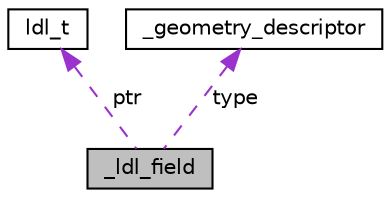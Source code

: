 digraph "_ldl_field"
{
 // LATEX_PDF_SIZE
  edge [fontname="Helvetica",fontsize="10",labelfontname="Helvetica",labelfontsize="10"];
  node [fontname="Helvetica",fontsize="10",shape=record];
  Node1 [label="_ldl_field",height=0.2,width=0.4,color="black", fillcolor="grey75", style="filled", fontcolor="black",tooltip="FIXME: Add docs."];
  Node2 -> Node1 [dir="back",color="darkorchid3",fontsize="10",style="dashed",label=" ptr" ];
  Node2 [label="ldl_t",height=0.2,width=0.4,color="black", fillcolor="white", style="filled",URL="$d7/d66/structldl__t.html",tooltip=" "];
  Node3 -> Node1 [dir="back",color="darkorchid3",fontsize="10",style="dashed",label=" type" ];
  Node3 [label="_geometry_descriptor",height=0.2,width=0.4,color="black", fillcolor="white", style="filled",URL="$db/d43/struct__geometry__descriptor.html",tooltip=" "];
}

